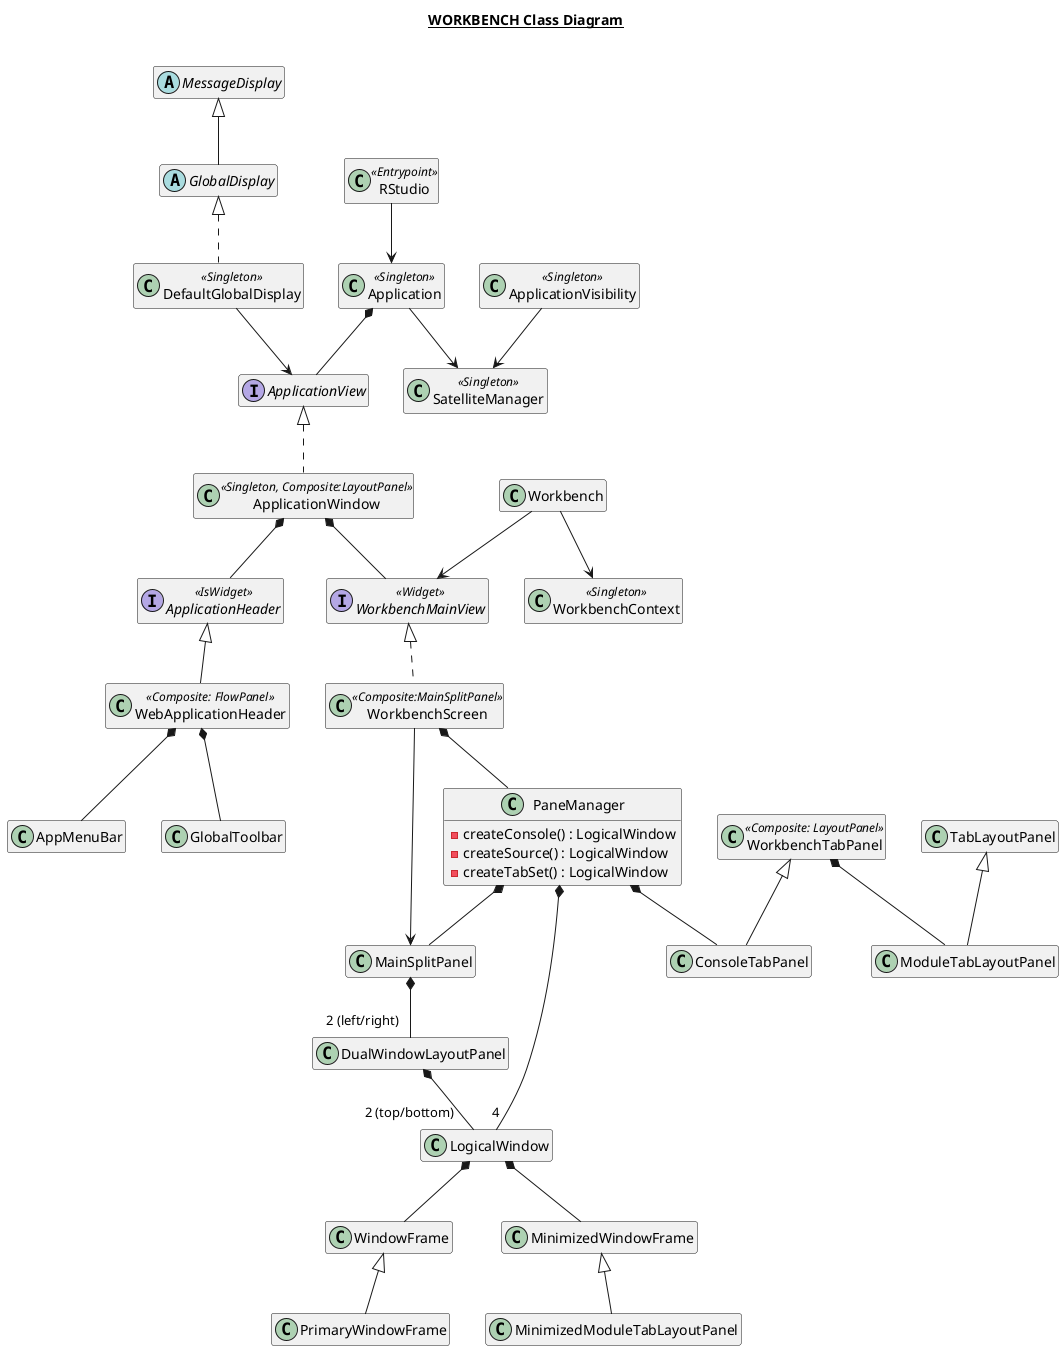@startuml

title __WORKBENCH Class Diagram__\n

abstract class MessageDisplay {
   # createDialog() {abstract}
   + promptForInteger() {abstract}
   + promptForText() {abstract}
   + promptForTextWithOption() {abstract}
   + public void promptForPassword()
   + showErrorMessage()
   + showGenericDialog()
   + showMessage()
   + showNotYetImplemented()
   + showPopupBlockedMessage()
   + showYesNoMessage()
}
hide MessageDisplay methods
hide MessageDisplay fields

abstract class GlobalDisplay {
   + openWindow() {abstract}
   + openWindow() {abstract}
   + openProgressWindow() {abstract}
   + openMinimalWindow() {abstract}
   + openWebMinimalWindow() {abstract}
   + openSatelliteWindow() {abstract}
   + openEmailComposeWindow() {abstract}
   + showHtmlFile() {abstract}
   + showWordDoc() {abstract}
   + showPptPresentation() {abstract}
   + openRStudioLink()
   + void openRStudioLink() {abstract}
   + showProgress() {abstract}
   + showLicenseWarningBar() {abstract}
   + showWarningBar() {abstract}
   + hideWarningBar() {abstract}
   + getProgressIndicator() {abstract}
}
hide GlobalDisplay methods
hide GlobalDisplay fields
MessageDisplay <|-- GlobalDisplay

class DefaultGlobalDisplay <<Singleton>> {
}
hide DefaultGlobalDisplay methods
hide DefaultGlobalDisplay fields
GlobalDisplay <|.. DefaultGlobalDisplay
DefaultGlobalDisplay --> ApplicationView

class SatelliteManager <<Singleton>> {
}
hide SatelliteManager methods
hide SatelliteManager fields

class ApplicationVisibility <<Singleton>> {
}
ApplicationVisibility --> SatelliteManager
hide ApplicationVisibility methods
hide ApplicationVisibility fields

class RStudio <<Entrypoint>> {
}
hide RStudio methods
hide RStudio fields

class Application <<Singleton>> {
   - rootPanel_ : RootLayoutPanel
   + go()
}
hide Application methods
hide Application fields
RStudio --> Application

interface ApplicationView {
   focusToolbar()
   getWidget()
   hideSerializationProgress()
   hideWarning()
   isToolbarShowing()
   reportStatus()
   showApplicationAgreement()
   showApplicationDisconnected()
   showApplicationMultiSessionQuit()
   showApplicationOffline()
   showApplicationQuit()
   showApplicationSuicide()
   showApplicationUpdateRequired()
   showLicenseWarning()
   showSerializationProgress()
   showSessionAbendWarning()
   showToolbar()
   showWarning()
   showWorkbenchView()
}
hide ApplicationView methods
hide ApplicationView fields

class ApplicationWindow <<Singleton, Composite:LayoutPanel>> {
}
hide ApplicationWindow methods
hide ApplicationWindow fields
Application *-- ApplicationView
Application --> SatelliteManager
ApplicationView <|.. ApplicationWindow

interface WorkbenchMainView <<Widget>> {
}
hide WorkbenchMainView fields
hide WorkbenchMainView methods

class WorkbenchScreen <<Composite:MainSplitPanel>> {
}
hide WorkbenchScreen methods
hide WorkbenchScreen fields
WorkbenchMainView <|.. WorkbenchScreen

class Workbench {
}
hide Workbench fields
hide Workbench methods

class WorkbenchContext <<Singleton>> {
}
hide WorkbenchContext fields
hide WorkbenchContext methods
Workbench --> WorkbenchMainView
Workbench --> WorkbenchContext
ApplicationWindow *-- WorkbenchMainView

interface ApplicationHeader <<IsWidget>> {
}
hide ApplicationHeader fields
hide ApplicationHeader methods

class WebApplicationHeader <<Composite: FlowPanel>> {
}
hide WebApplicationHeader fields
hide WebApplicationHeader methods
ApplicationHeader <|-- WebApplicationHeader
ApplicationWindow *-- ApplicationHeader

class AppMenuBar {
}
hide AppMenuBar methods
hide AppMenuBar fields
WebApplicationHeader *-- AppMenuBar

class GlobalToolbar {
}
hide GlobalToolbar methods
hide GlobalToolbar fields
WebApplicationHeader *-- GlobalToolbar

class MainSplitPanel {
}
hide MainSplitPanel methods
hide MainSplitPanel fields
WorkbenchScreen --> MainSplitPanel

class LogicalWindow {
}
hide LogicalWindow methods
hide LogicalWindow fields

class WindowFrame {
}
hide WindowFrame methods
hide WindowFrame fields
class MinimizedWindowFrame {
}
hide MinimizedWindowFrame methods
hide MinimizedWindowFrame fields
LogicalWindow *-- WindowFrame
LogicalWindow *-- MinimizedWindowFrame

class TabLayoutPanel {
}
hide TabLayoutPanel methods
hide TabLayoutPanel fields

class ModuleTabLayoutPanel {
}
hide ModuleTabLayoutPanel methods
hide ModuleTabLayoutPanel fields
TabLayoutPanel <|-- ModuleTabLayoutPanel

class WorkbenchTabPanel <<Composite: LayoutPanel>> {
}
hide WorkbenchTabPanel methods
hide WorkbenchTabPanel fields
WorkbenchTabPanel *-- ModuleTabLayoutPanel

class ConsoleTabPanel {
}
hide ConsoleTabPanel methods
hide ConsoleTabPanel fields
WorkbenchTabPanel <|-- ConsoleTabPanel

class PaneManager {
   - createConsole() : LogicalWindow
   - createSource() : LogicalWindow
   - createTabSet() : LogicalWindow
}
hide PaneManager fields
WorkbenchScreen *-- PaneManager
PaneManager *-- MainSplitPanel
PaneManager *-- "4" LogicalWindow
PaneManager *-- ConsoleTabPanel

class DualWindowLayoutPanel {
}
hide DualWindowLayoutPanel methods
hide DualWindowLayoutPanel fields
DualWindowLayoutPanel *-- "2 (top/bottom)" LogicalWindow

MainSplitPanel *-- "2 (left/right)" DualWindowLayoutPanel

class PrimaryWindowFrame {
}
hide PrimaryWindowFrame methods
hide PrimaryWindowFrame fields
WindowFrame <|-- PrimaryWindowFrame

class MinimizedModuleTabLayoutPanel {
}
hide MinimizedModuleTabLayoutPanel methods
hide MinimizedModuleTabLayoutPanel fields
MinimizedWindowFrame <|-- MinimizedModuleTabLayoutPanel

@enduml

